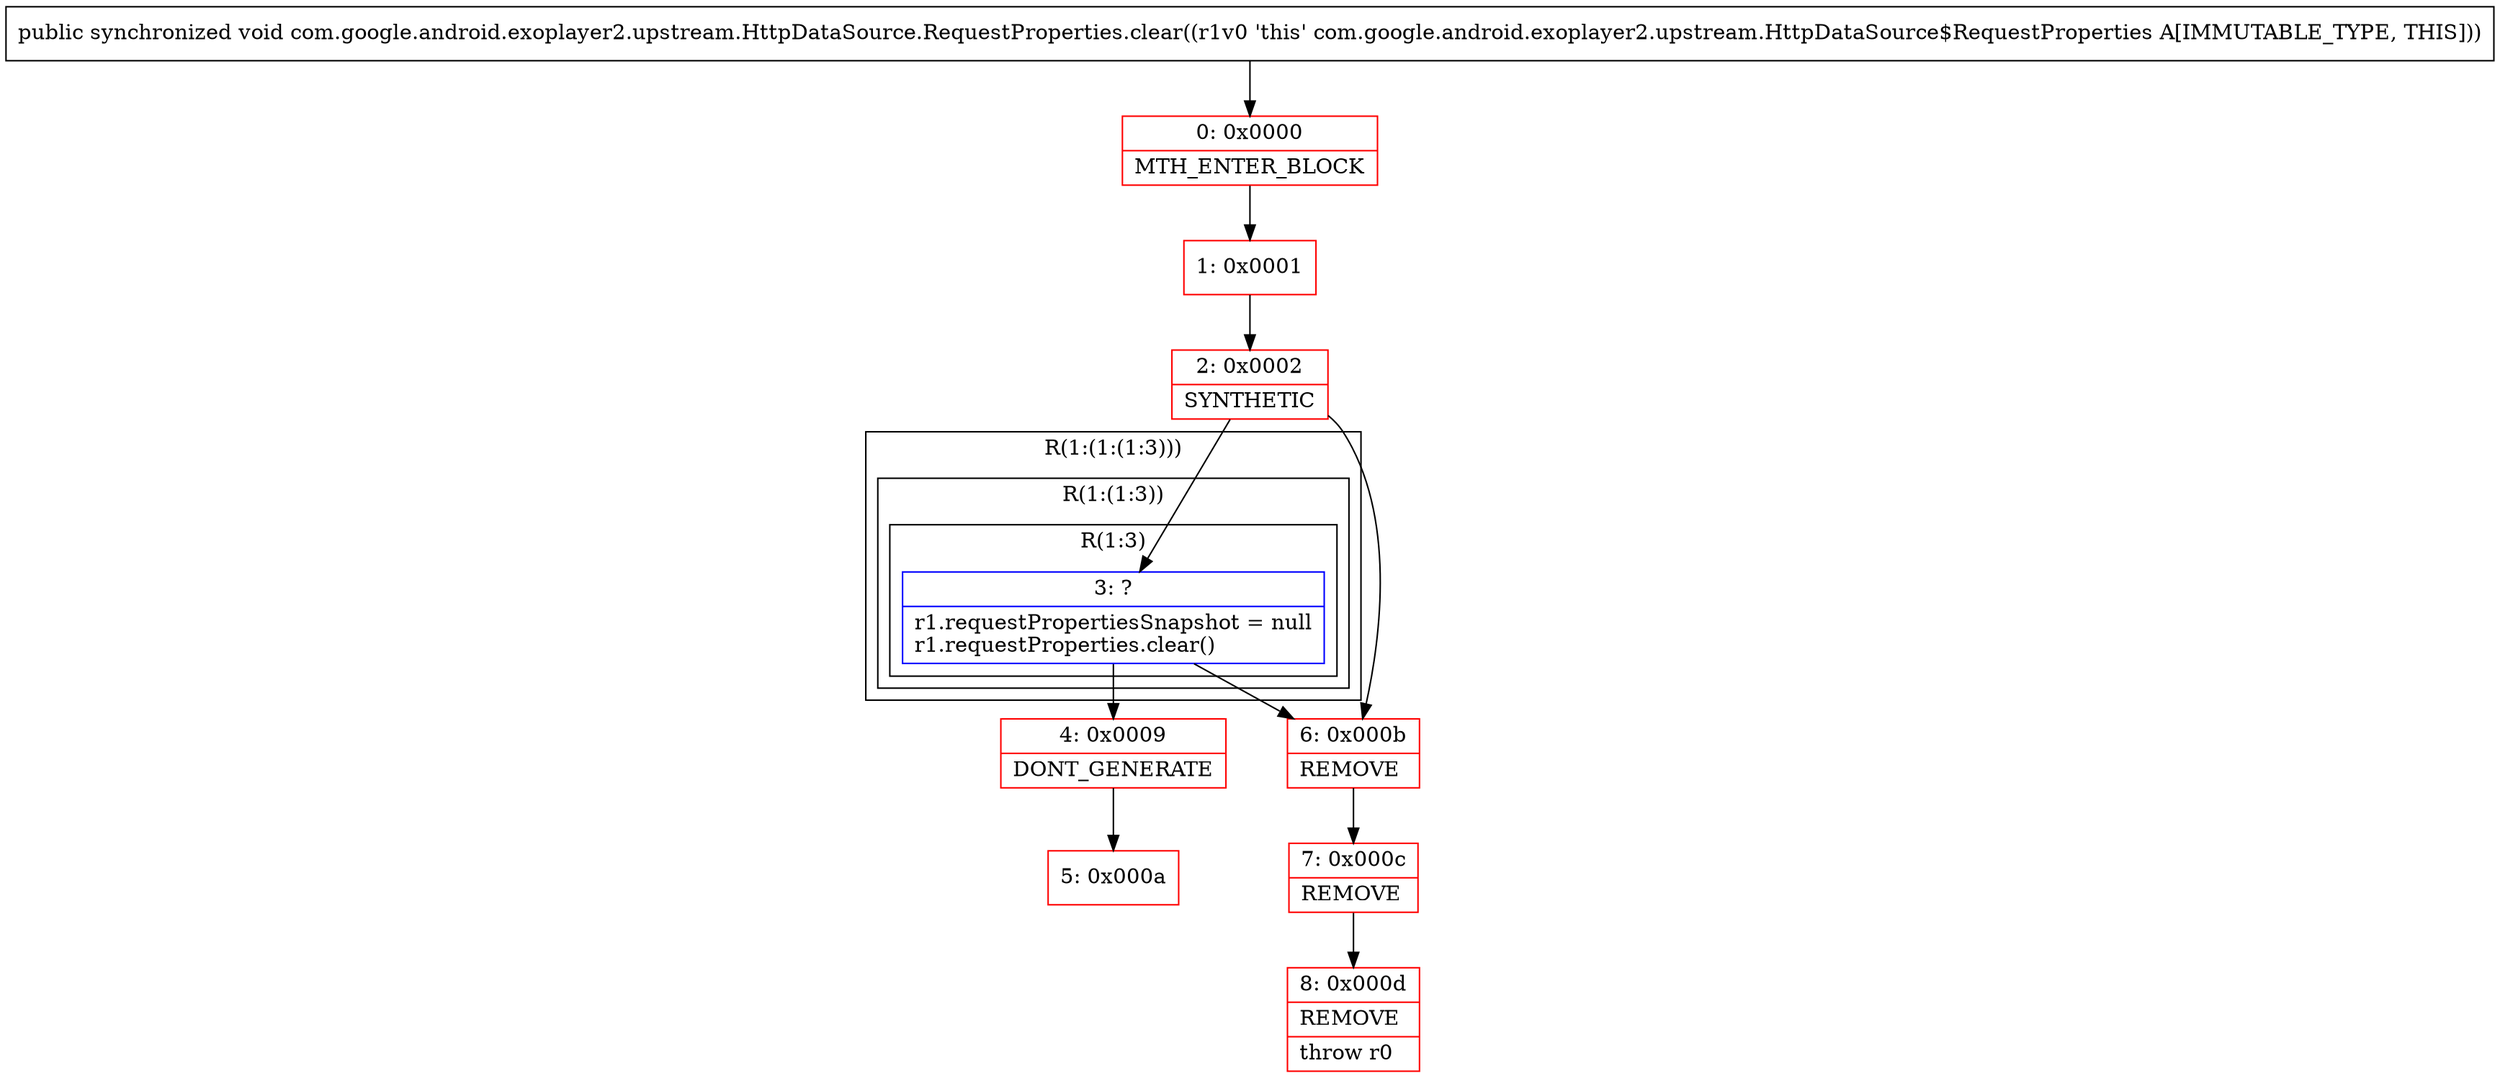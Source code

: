 digraph "CFG forcom.google.android.exoplayer2.upstream.HttpDataSource.RequestProperties.clear()V" {
subgraph cluster_Region_1979143277 {
label = "R(1:(1:(1:3)))";
node [shape=record,color=blue];
subgraph cluster_Region_587631695 {
label = "R(1:(1:3))";
node [shape=record,color=blue];
subgraph cluster_Region_319735648 {
label = "R(1:3)";
node [shape=record,color=blue];
Node_3 [shape=record,label="{3\:\ ?|r1.requestPropertiesSnapshot = null\lr1.requestProperties.clear()\l}"];
}
}
}
Node_0 [shape=record,color=red,label="{0\:\ 0x0000|MTH_ENTER_BLOCK\l}"];
Node_1 [shape=record,color=red,label="{1\:\ 0x0001}"];
Node_2 [shape=record,color=red,label="{2\:\ 0x0002|SYNTHETIC\l}"];
Node_4 [shape=record,color=red,label="{4\:\ 0x0009|DONT_GENERATE\l}"];
Node_5 [shape=record,color=red,label="{5\:\ 0x000a}"];
Node_6 [shape=record,color=red,label="{6\:\ 0x000b|REMOVE\l}"];
Node_7 [shape=record,color=red,label="{7\:\ 0x000c|REMOVE\l}"];
Node_8 [shape=record,color=red,label="{8\:\ 0x000d|REMOVE\l|throw r0\l}"];
MethodNode[shape=record,label="{public synchronized void com.google.android.exoplayer2.upstream.HttpDataSource.RequestProperties.clear((r1v0 'this' com.google.android.exoplayer2.upstream.HttpDataSource$RequestProperties A[IMMUTABLE_TYPE, THIS])) }"];
MethodNode -> Node_0;
Node_3 -> Node_4;
Node_3 -> Node_6;
Node_0 -> Node_1;
Node_1 -> Node_2;
Node_2 -> Node_3;
Node_2 -> Node_6;
Node_4 -> Node_5;
Node_6 -> Node_7;
Node_7 -> Node_8;
}

